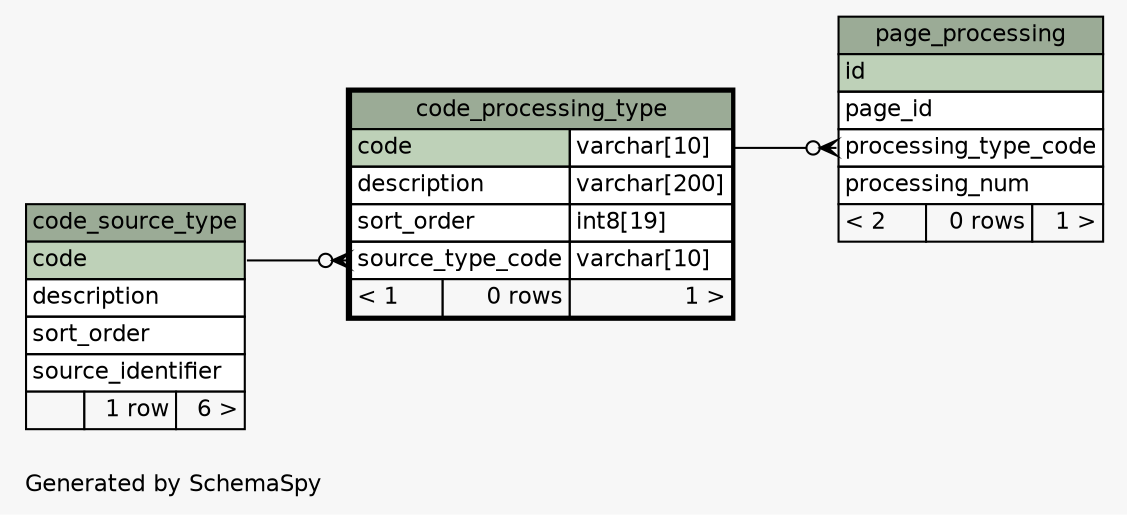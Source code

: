 // dot 2.40.1 on Linux 4.9.6-1-ARCH
// SchemaSpy rev 590
digraph "oneDegreeRelationshipsDiagram" {
  graph [
    rankdir="RL"
    bgcolor="#f7f7f7"
    label="\nGenerated by SchemaSpy"
    labeljust="l"
    nodesep="0.18"
    ranksep="0.46"
    fontname="Helvetica"
    fontsize="11"
  ];
  node [
    fontname="Helvetica"
    fontsize="11"
    shape="plaintext"
  ];
  edge [
    arrowsize="0.8"
  ];
  "code_processing_type":"source_type_code":w -> "code_source_type":"code":e [arrowhead=none dir=back arrowtail=crowodot];
  "page_processing":"processing_type_code":w -> "code_processing_type":"code.type":e [arrowhead=none dir=back arrowtail=crowodot];
  "code_processing_type" [
    label=<
    <TABLE BORDER="2" CELLBORDER="1" CELLSPACING="0" BGCOLOR="#ffffff">
      <TR><TD COLSPAN="3" BGCOLOR="#9bab96" ALIGN="CENTER">code_processing_type</TD></TR>
      <TR><TD PORT="code" COLSPAN="2" BGCOLOR="#bed1b8" ALIGN="LEFT">code</TD><TD PORT="code.type" ALIGN="LEFT">varchar[10]</TD></TR>
      <TR><TD PORT="description" COLSPAN="2" ALIGN="LEFT">description</TD><TD PORT="description.type" ALIGN="LEFT">varchar[200]</TD></TR>
      <TR><TD PORT="sort_order" COLSPAN="2" ALIGN="LEFT">sort_order</TD><TD PORT="sort_order.type" ALIGN="LEFT">int8[19]</TD></TR>
      <TR><TD PORT="source_type_code" COLSPAN="2" ALIGN="LEFT">source_type_code</TD><TD PORT="source_type_code.type" ALIGN="LEFT">varchar[10]</TD></TR>
      <TR><TD ALIGN="LEFT" BGCOLOR="#f7f7f7">&lt; 1</TD><TD ALIGN="RIGHT" BGCOLOR="#f7f7f7">0 rows</TD><TD ALIGN="RIGHT" BGCOLOR="#f7f7f7">1 &gt;</TD></TR>
    </TABLE>>
    URL="code_processing_type.html"
    tooltip="code_processing_type"
  ];
  "code_source_type" [
    label=<
    <TABLE BORDER="0" CELLBORDER="1" CELLSPACING="0" BGCOLOR="#ffffff">
      <TR><TD COLSPAN="3" BGCOLOR="#9bab96" ALIGN="CENTER">code_source_type</TD></TR>
      <TR><TD PORT="code" COLSPAN="3" BGCOLOR="#bed1b8" ALIGN="LEFT">code</TD></TR>
      <TR><TD PORT="description" COLSPAN="3" ALIGN="LEFT">description</TD></TR>
      <TR><TD PORT="sort_order" COLSPAN="3" ALIGN="LEFT">sort_order</TD></TR>
      <TR><TD PORT="source_identifier" COLSPAN="3" ALIGN="LEFT">source_identifier</TD></TR>
      <TR><TD ALIGN="LEFT" BGCOLOR="#f7f7f7">  </TD><TD ALIGN="RIGHT" BGCOLOR="#f7f7f7">1 row</TD><TD ALIGN="RIGHT" BGCOLOR="#f7f7f7">6 &gt;</TD></TR>
    </TABLE>>
    URL="code_source_type.html"
    tooltip="code_source_type"
  ];
  "page_processing" [
    label=<
    <TABLE BORDER="0" CELLBORDER="1" CELLSPACING="0" BGCOLOR="#ffffff">
      <TR><TD COLSPAN="3" BGCOLOR="#9bab96" ALIGN="CENTER">page_processing</TD></TR>
      <TR><TD PORT="id" COLSPAN="3" BGCOLOR="#bed1b8" ALIGN="LEFT">id</TD></TR>
      <TR><TD PORT="page_id" COLSPAN="3" ALIGN="LEFT">page_id</TD></TR>
      <TR><TD PORT="processing_type_code" COLSPAN="3" ALIGN="LEFT">processing_type_code</TD></TR>
      <TR><TD PORT="processing_num" COLSPAN="3" ALIGN="LEFT">processing_num</TD></TR>
      <TR><TD ALIGN="LEFT" BGCOLOR="#f7f7f7">&lt; 2</TD><TD ALIGN="RIGHT" BGCOLOR="#f7f7f7">0 rows</TD><TD ALIGN="RIGHT" BGCOLOR="#f7f7f7">1 &gt;</TD></TR>
    </TABLE>>
    URL="page_processing.html"
    tooltip="page_processing"
  ];
}

